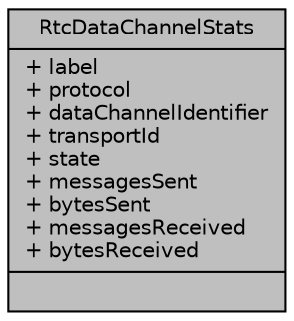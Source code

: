digraph "RtcDataChannelStats"
{
 // LATEX_PDF_SIZE
  edge [fontname="Helvetica",fontsize="10",labelfontname="Helvetica",labelfontsize="10"];
  node [fontname="Helvetica",fontsize="10",shape=record];
  Node1 [label="{RtcDataChannelStats\n|+ label\l+ protocol\l+ dataChannelIdentifier\l+ transportId\l+ state\l+ messagesSent\l+ bytesSent\l+ messagesReceived\l+ bytesReceived\l|}",height=0.2,width=0.4,color="black", fillcolor="grey75", style="filled", fontcolor="black",tooltip=" "];
}
